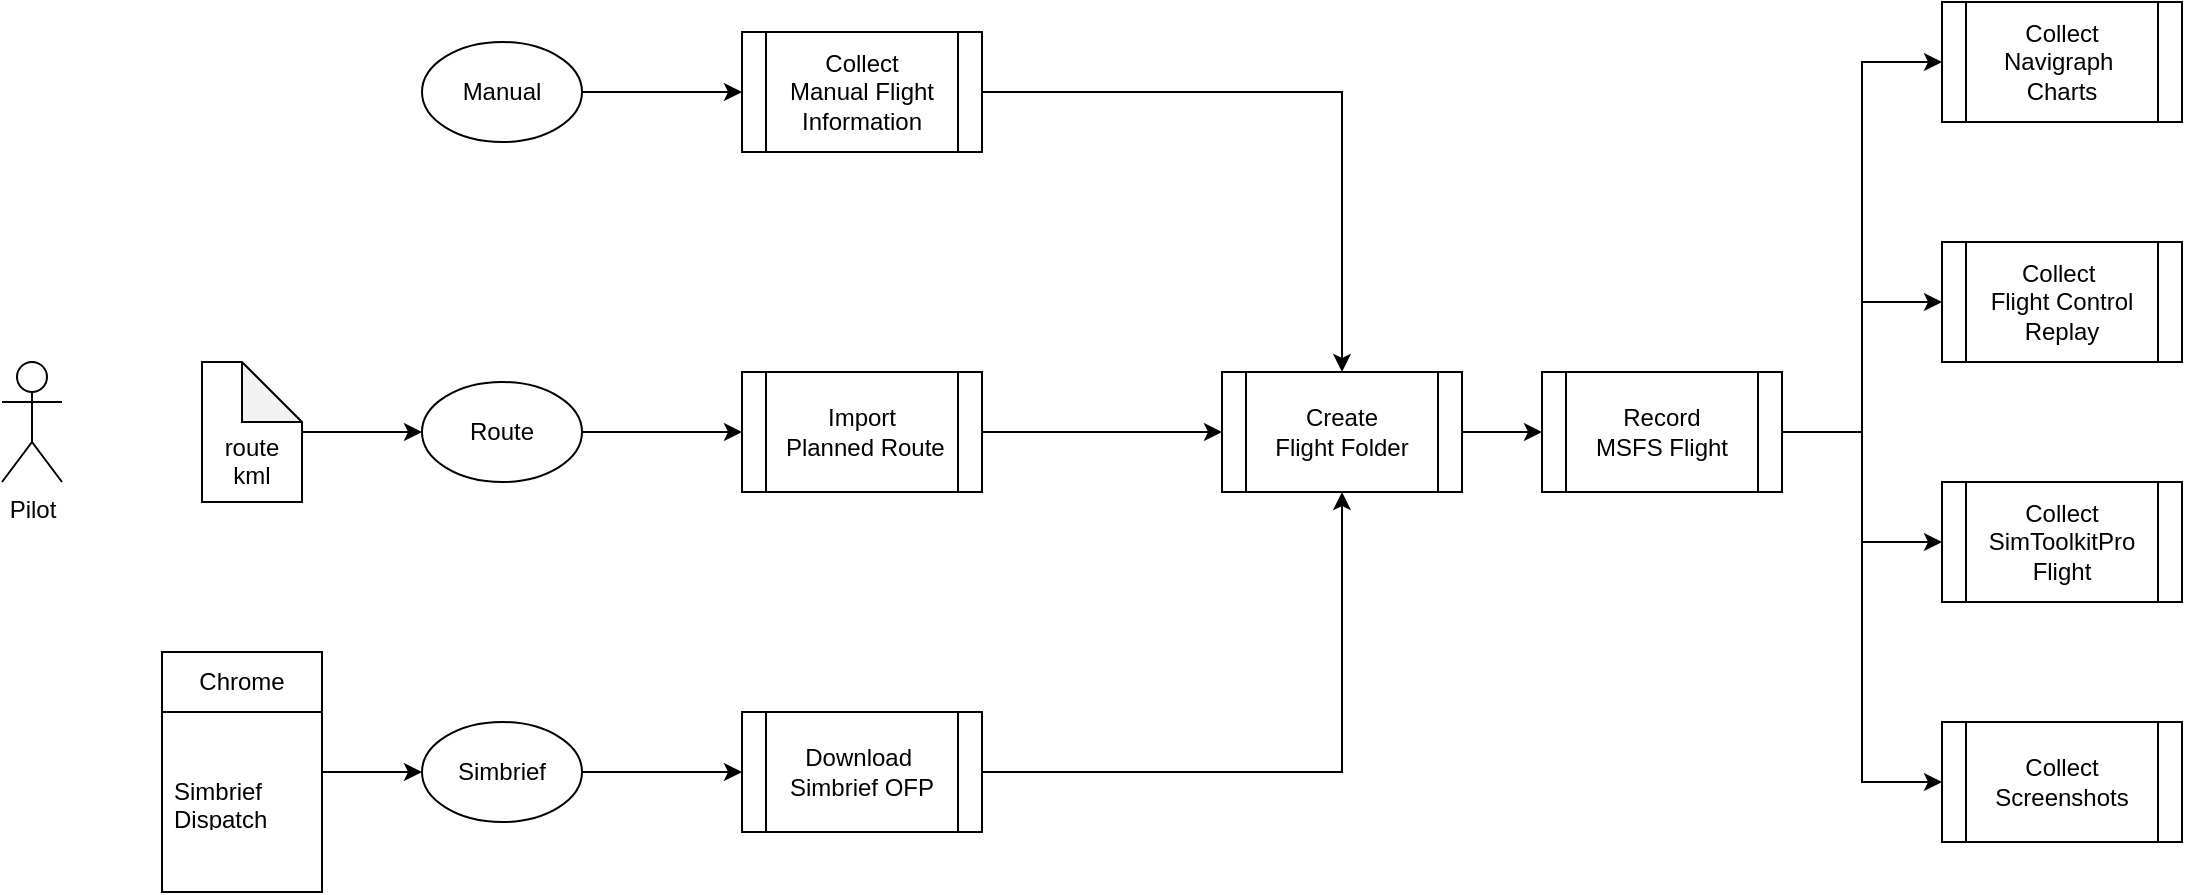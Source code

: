 <mxfile version="24.2.5" type="device">
  <diagram name="Page-1" id="7CdtHr26_QUvcH8pgVzI">
    <mxGraphModel dx="1430" dy="781" grid="1" gridSize="10" guides="1" tooltips="1" connect="1" arrows="1" fold="1" page="1" pageScale="1" pageWidth="1169" pageHeight="827" math="0" shadow="0">
      <root>
        <mxCell id="0" />
        <mxCell id="1" parent="0" />
        <mxCell id="JgEXoo-3QQdjxL71ndQJ-1" value="Pilot" style="shape=umlActor;verticalLabelPosition=bottom;verticalAlign=top;html=1;outlineConnect=0;" vertex="1" parent="1">
          <mxGeometry x="30" y="340" width="30" height="60" as="geometry" />
        </mxCell>
        <mxCell id="JgEXoo-3QQdjxL71ndQJ-19" style="edgeStyle=orthogonalEdgeStyle;rounded=0;orthogonalLoop=1;jettySize=auto;html=1;" edge="1" parent="1" source="JgEXoo-3QQdjxL71ndQJ-2" target="JgEXoo-3QQdjxL71ndQJ-18">
          <mxGeometry relative="1" as="geometry" />
        </mxCell>
        <mxCell id="JgEXoo-3QQdjxL71ndQJ-2" value="Simbrief" style="ellipse;whiteSpace=wrap;html=1;" vertex="1" parent="1">
          <mxGeometry x="240" y="520" width="80" height="50" as="geometry" />
        </mxCell>
        <mxCell id="JgEXoo-3QQdjxL71ndQJ-22" style="edgeStyle=orthogonalEdgeStyle;rounded=0;orthogonalLoop=1;jettySize=auto;html=1;" edge="1" parent="1" source="JgEXoo-3QQdjxL71ndQJ-3" target="JgEXoo-3QQdjxL71ndQJ-21">
          <mxGeometry relative="1" as="geometry" />
        </mxCell>
        <mxCell id="JgEXoo-3QQdjxL71ndQJ-3" value="Route" style="ellipse;whiteSpace=wrap;html=1;" vertex="1" parent="1">
          <mxGeometry x="240" y="350" width="80" height="50" as="geometry" />
        </mxCell>
        <mxCell id="JgEXoo-3QQdjxL71ndQJ-23" style="edgeStyle=orthogonalEdgeStyle;rounded=0;orthogonalLoop=1;jettySize=auto;html=1;" edge="1" parent="1" source="JgEXoo-3QQdjxL71ndQJ-4" target="JgEXoo-3QQdjxL71ndQJ-20">
          <mxGeometry relative="1" as="geometry" />
        </mxCell>
        <mxCell id="JgEXoo-3QQdjxL71ndQJ-4" value="Manual" style="ellipse;whiteSpace=wrap;html=1;" vertex="1" parent="1">
          <mxGeometry x="240" y="180" width="80" height="50" as="geometry" />
        </mxCell>
        <mxCell id="JgEXoo-3QQdjxL71ndQJ-6" value="" style="edgeStyle=orthogonalEdgeStyle;rounded=0;orthogonalLoop=1;jettySize=auto;html=1;" edge="1" parent="1" source="JgEXoo-3QQdjxL71ndQJ-5" target="JgEXoo-3QQdjxL71ndQJ-3">
          <mxGeometry relative="1" as="geometry" />
        </mxCell>
        <mxCell id="JgEXoo-3QQdjxL71ndQJ-5" value="&lt;div&gt;&lt;br&gt;&lt;/div&gt;&lt;div&gt;&lt;br&gt;&lt;/div&gt;route&lt;div&gt;kml&lt;/div&gt;" style="shape=note;whiteSpace=wrap;html=1;backgroundOutline=1;darkOpacity=0.05;" vertex="1" parent="1">
          <mxGeometry x="130" y="340" width="50" height="70" as="geometry" />
        </mxCell>
        <mxCell id="JgEXoo-3QQdjxL71ndQJ-12" value="" style="edgeStyle=orthogonalEdgeStyle;rounded=0;orthogonalLoop=1;jettySize=auto;html=1;" edge="1" parent="1" source="JgEXoo-3QQdjxL71ndQJ-8" target="JgEXoo-3QQdjxL71ndQJ-2">
          <mxGeometry relative="1" as="geometry" />
        </mxCell>
        <mxCell id="JgEXoo-3QQdjxL71ndQJ-8" value="Chrome" style="swimlane;fontStyle=0;childLayout=stackLayout;horizontal=1;startSize=30;horizontalStack=0;resizeParent=1;resizeParentMax=0;resizeLast=0;collapsible=1;marginBottom=0;whiteSpace=wrap;html=1;" vertex="1" parent="1">
          <mxGeometry x="110" y="485" width="80" height="120" as="geometry" />
        </mxCell>
        <mxCell id="JgEXoo-3QQdjxL71ndQJ-9" value="&amp;nbsp;" style="text;strokeColor=none;fillColor=none;align=left;verticalAlign=middle;spacingLeft=4;spacingRight=4;overflow=hidden;points=[[0,0.5],[1,0.5]];portConstraint=eastwest;rotatable=0;whiteSpace=wrap;html=1;" vertex="1" parent="JgEXoo-3QQdjxL71ndQJ-8">
          <mxGeometry y="30" width="80" height="30" as="geometry" />
        </mxCell>
        <mxCell id="JgEXoo-3QQdjxL71ndQJ-10" value="Simbrief Dispatch" style="text;strokeColor=none;fillColor=none;align=left;verticalAlign=middle;spacingLeft=4;spacingRight=4;overflow=hidden;points=[[0,0.5],[1,0.5]];portConstraint=eastwest;rotatable=0;whiteSpace=wrap;html=1;" vertex="1" parent="JgEXoo-3QQdjxL71ndQJ-8">
          <mxGeometry y="60" width="80" height="30" as="geometry" />
        </mxCell>
        <mxCell id="JgEXoo-3QQdjxL71ndQJ-11" value="&amp;nbsp;" style="text;strokeColor=none;fillColor=none;align=left;verticalAlign=middle;spacingLeft=4;spacingRight=4;overflow=hidden;points=[[0,0.5],[1,0.5]];portConstraint=eastwest;rotatable=0;whiteSpace=wrap;html=1;" vertex="1" parent="JgEXoo-3QQdjxL71ndQJ-8">
          <mxGeometry y="90" width="80" height="30" as="geometry" />
        </mxCell>
        <mxCell id="JgEXoo-3QQdjxL71ndQJ-27" style="edgeStyle=orthogonalEdgeStyle;rounded=0;orthogonalLoop=1;jettySize=auto;html=1;" edge="1" parent="1" source="JgEXoo-3QQdjxL71ndQJ-18" target="JgEXoo-3QQdjxL71ndQJ-24">
          <mxGeometry relative="1" as="geometry" />
        </mxCell>
        <mxCell id="JgEXoo-3QQdjxL71ndQJ-18" value="Download&amp;nbsp;&lt;div&gt;Simbrief OFP&lt;/div&gt;" style="shape=process;whiteSpace=wrap;html=1;backgroundOutline=1;" vertex="1" parent="1">
          <mxGeometry x="400" y="515" width="120" height="60" as="geometry" />
        </mxCell>
        <mxCell id="JgEXoo-3QQdjxL71ndQJ-25" style="edgeStyle=orthogonalEdgeStyle;rounded=0;orthogonalLoop=1;jettySize=auto;html=1;" edge="1" parent="1" source="JgEXoo-3QQdjxL71ndQJ-20" target="JgEXoo-3QQdjxL71ndQJ-24">
          <mxGeometry relative="1" as="geometry" />
        </mxCell>
        <mxCell id="JgEXoo-3QQdjxL71ndQJ-20" value="Collect&lt;div&gt;Manual Flight Information&lt;/div&gt;" style="shape=process;whiteSpace=wrap;html=1;backgroundOutline=1;" vertex="1" parent="1">
          <mxGeometry x="400" y="175" width="120" height="60" as="geometry" />
        </mxCell>
        <mxCell id="JgEXoo-3QQdjxL71ndQJ-26" style="edgeStyle=orthogonalEdgeStyle;rounded=0;orthogonalLoop=1;jettySize=auto;html=1;" edge="1" parent="1" source="JgEXoo-3QQdjxL71ndQJ-21" target="JgEXoo-3QQdjxL71ndQJ-24">
          <mxGeometry relative="1" as="geometry" />
        </mxCell>
        <mxCell id="JgEXoo-3QQdjxL71ndQJ-21" value="Import&lt;div&gt;&amp;nbsp;Planned Route&lt;/div&gt;" style="shape=process;whiteSpace=wrap;html=1;backgroundOutline=1;" vertex="1" parent="1">
          <mxGeometry x="400" y="345" width="120" height="60" as="geometry" />
        </mxCell>
        <mxCell id="JgEXoo-3QQdjxL71ndQJ-30" value="" style="edgeStyle=orthogonalEdgeStyle;rounded=0;orthogonalLoop=1;jettySize=auto;html=1;" edge="1" parent="1" source="JgEXoo-3QQdjxL71ndQJ-24" target="JgEXoo-3QQdjxL71ndQJ-28">
          <mxGeometry relative="1" as="geometry" />
        </mxCell>
        <mxCell id="JgEXoo-3QQdjxL71ndQJ-24" value="Create&lt;div&gt;Flight Folder&lt;/div&gt;" style="shape=process;whiteSpace=wrap;html=1;backgroundOutline=1;" vertex="1" parent="1">
          <mxGeometry x="640" y="345" width="120" height="60" as="geometry" />
        </mxCell>
        <mxCell id="JgEXoo-3QQdjxL71ndQJ-39" style="edgeStyle=orthogonalEdgeStyle;rounded=0;orthogonalLoop=1;jettySize=auto;html=1;entryX=0;entryY=0.5;entryDx=0;entryDy=0;" edge="1" parent="1" source="JgEXoo-3QQdjxL71ndQJ-28" target="JgEXoo-3QQdjxL71ndQJ-36">
          <mxGeometry relative="1" as="geometry" />
        </mxCell>
        <mxCell id="JgEXoo-3QQdjxL71ndQJ-40" style="edgeStyle=orthogonalEdgeStyle;rounded=0;orthogonalLoop=1;jettySize=auto;html=1;entryX=0;entryY=0.5;entryDx=0;entryDy=0;" edge="1" parent="1" source="JgEXoo-3QQdjxL71ndQJ-28" target="JgEXoo-3QQdjxL71ndQJ-31">
          <mxGeometry relative="1" as="geometry" />
        </mxCell>
        <mxCell id="JgEXoo-3QQdjxL71ndQJ-41" style="edgeStyle=orthogonalEdgeStyle;rounded=0;orthogonalLoop=1;jettySize=auto;html=1;entryX=0;entryY=0.5;entryDx=0;entryDy=0;" edge="1" parent="1" source="JgEXoo-3QQdjxL71ndQJ-28" target="JgEXoo-3QQdjxL71ndQJ-32">
          <mxGeometry relative="1" as="geometry" />
        </mxCell>
        <mxCell id="JgEXoo-3QQdjxL71ndQJ-42" style="edgeStyle=orthogonalEdgeStyle;rounded=0;orthogonalLoop=1;jettySize=auto;html=1;entryX=0;entryY=0.5;entryDx=0;entryDy=0;" edge="1" parent="1" source="JgEXoo-3QQdjxL71ndQJ-28" target="JgEXoo-3QQdjxL71ndQJ-35">
          <mxGeometry relative="1" as="geometry" />
        </mxCell>
        <mxCell id="JgEXoo-3QQdjxL71ndQJ-28" value="Record&lt;div&gt;MSFS Flight&lt;/div&gt;" style="shape=process;whiteSpace=wrap;html=1;backgroundOutline=1;" vertex="1" parent="1">
          <mxGeometry x="800" y="345" width="120" height="60" as="geometry" />
        </mxCell>
        <mxCell id="JgEXoo-3QQdjxL71ndQJ-31" value="Collect&lt;div&gt;Navigraph&amp;nbsp;&lt;/div&gt;&lt;div&gt;Charts&lt;/div&gt;" style="shape=process;whiteSpace=wrap;html=1;backgroundOutline=1;" vertex="1" parent="1">
          <mxGeometry x="1000" y="160" width="120" height="60" as="geometry" />
        </mxCell>
        <mxCell id="JgEXoo-3QQdjxL71ndQJ-32" value="Collect&lt;div&gt;SimToolkitPro&lt;/div&gt;&lt;div&gt;Flight&lt;/div&gt;" style="shape=process;whiteSpace=wrap;html=1;backgroundOutline=1;" vertex="1" parent="1">
          <mxGeometry x="1000" y="400" width="120" height="60" as="geometry" />
        </mxCell>
        <mxCell id="JgEXoo-3QQdjxL71ndQJ-35" value="Collect Screenshots" style="shape=process;whiteSpace=wrap;html=1;backgroundOutline=1;" vertex="1" parent="1">
          <mxGeometry x="1000" y="520" width="120" height="60" as="geometry" />
        </mxCell>
        <mxCell id="JgEXoo-3QQdjxL71ndQJ-36" value="Collect&amp;nbsp;&lt;div&gt;Flight Control Replay&lt;/div&gt;" style="shape=process;whiteSpace=wrap;html=1;backgroundOutline=1;" vertex="1" parent="1">
          <mxGeometry x="1000" y="280" width="120" height="60" as="geometry" />
        </mxCell>
      </root>
    </mxGraphModel>
  </diagram>
</mxfile>

